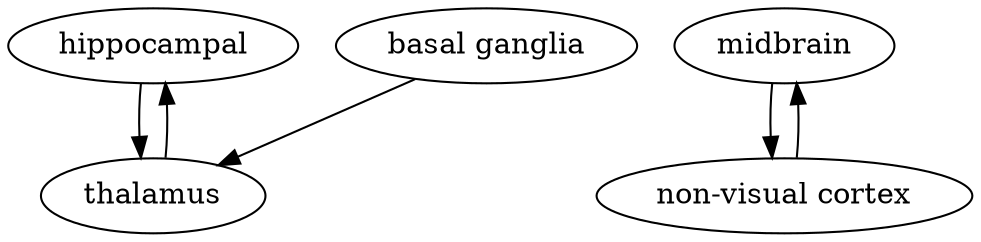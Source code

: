 strict digraph  {
hippocampal;
"basal ganglia";
thalamus;
midbrain;
"non-visual cortex";
hippocampal -> thalamus  [weight="2.117693952767031"];
"basal ganglia" -> thalamus  [weight="2.451343523784547"];
thalamus -> hippocampal  [weight="2.764114015597005"];
midbrain -> "non-visual cortex"  [weight="2.219453539545976"];
"non-visual cortex" -> midbrain  [weight="2.3660207893396588"];
}
